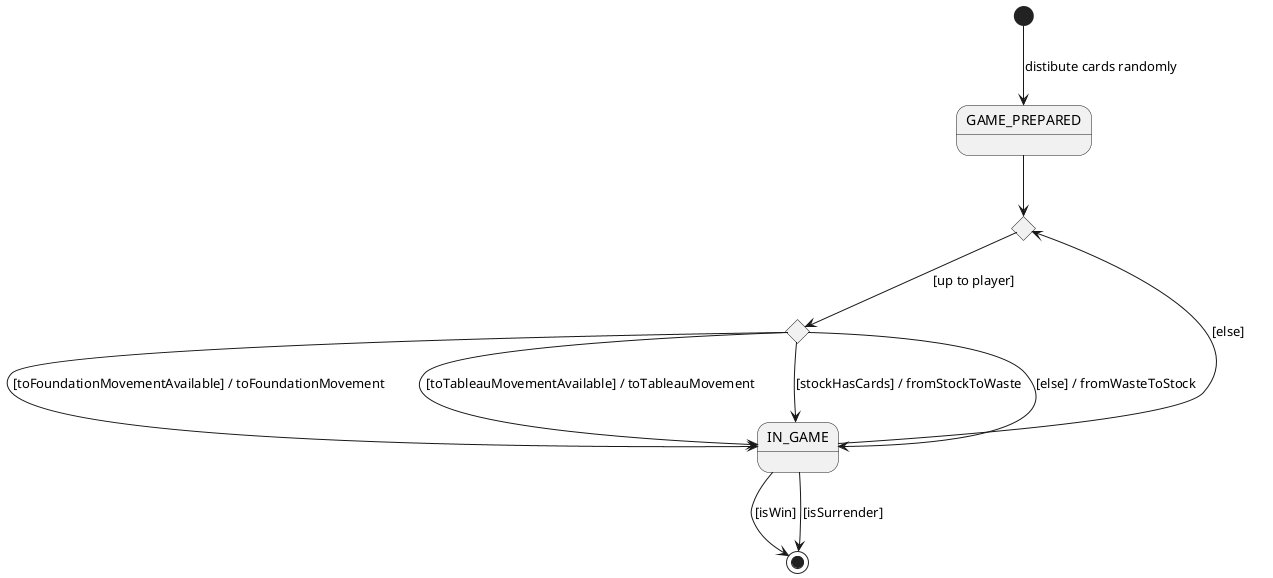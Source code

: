 @startuml

state GAME_PREPARED
state c1 <<choice>>
state IN_GAME
state c2 <<choice>>

[*] --> GAME_PREPARED : distibute cards randomly
GAME_PREPARED --> c1
c1 --> c2 : [up to player]
c2 --> IN_GAME : [toFoundationMovementAvailable] / toFoundationMovement
c2 --> IN_GAME : [toTableauMovementAvailable] / toTableauMovement
c2 --> IN_GAME : [stockHasCards] / fromStockToWaste
c2 --> IN_GAME : [else] / fromWasteToStock
IN_GAME --> [*] : [isWin]
IN_GAME --> [*] : [isSurrender]
IN_GAME --> c1 : [else]

@enduml